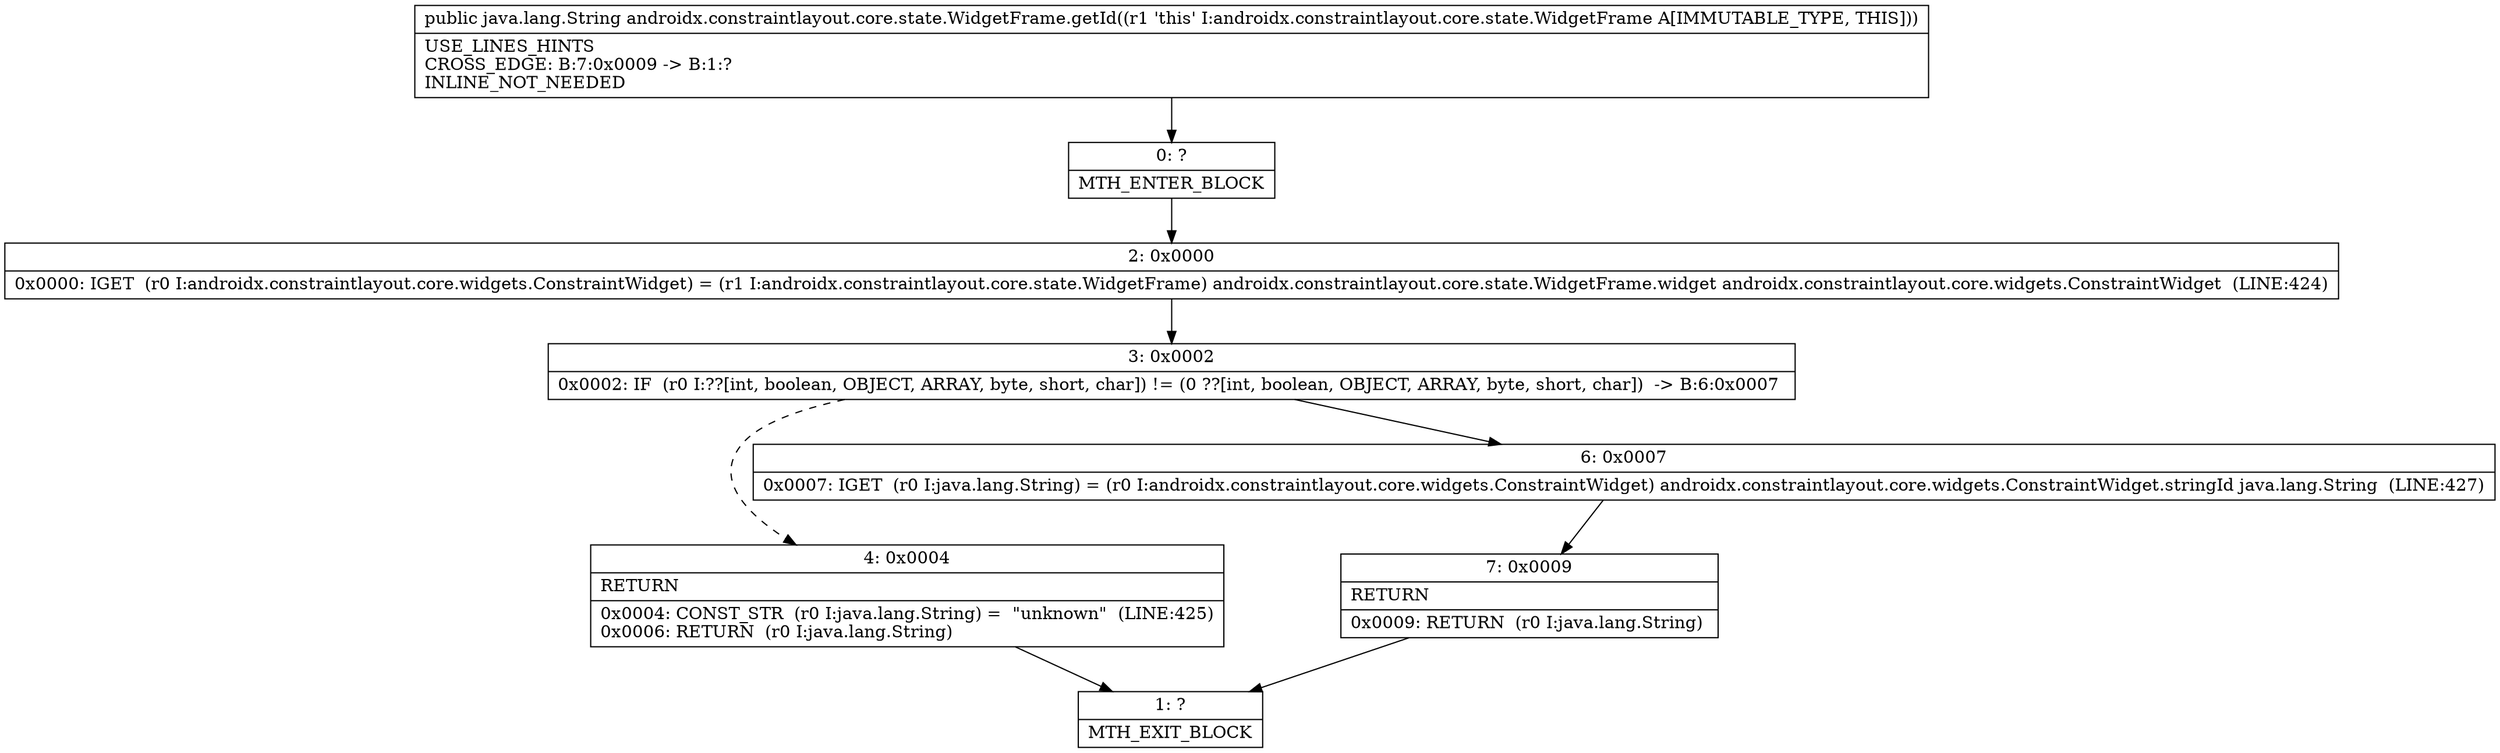 digraph "CFG forandroidx.constraintlayout.core.state.WidgetFrame.getId()Ljava\/lang\/String;" {
Node_0 [shape=record,label="{0\:\ ?|MTH_ENTER_BLOCK\l}"];
Node_2 [shape=record,label="{2\:\ 0x0000|0x0000: IGET  (r0 I:androidx.constraintlayout.core.widgets.ConstraintWidget) = (r1 I:androidx.constraintlayout.core.state.WidgetFrame) androidx.constraintlayout.core.state.WidgetFrame.widget androidx.constraintlayout.core.widgets.ConstraintWidget  (LINE:424)\l}"];
Node_3 [shape=record,label="{3\:\ 0x0002|0x0002: IF  (r0 I:??[int, boolean, OBJECT, ARRAY, byte, short, char]) != (0 ??[int, boolean, OBJECT, ARRAY, byte, short, char])  \-\> B:6:0x0007 \l}"];
Node_4 [shape=record,label="{4\:\ 0x0004|RETURN\l|0x0004: CONST_STR  (r0 I:java.lang.String) =  \"unknown\"  (LINE:425)\l0x0006: RETURN  (r0 I:java.lang.String) \l}"];
Node_1 [shape=record,label="{1\:\ ?|MTH_EXIT_BLOCK\l}"];
Node_6 [shape=record,label="{6\:\ 0x0007|0x0007: IGET  (r0 I:java.lang.String) = (r0 I:androidx.constraintlayout.core.widgets.ConstraintWidget) androidx.constraintlayout.core.widgets.ConstraintWidget.stringId java.lang.String  (LINE:427)\l}"];
Node_7 [shape=record,label="{7\:\ 0x0009|RETURN\l|0x0009: RETURN  (r0 I:java.lang.String) \l}"];
MethodNode[shape=record,label="{public java.lang.String androidx.constraintlayout.core.state.WidgetFrame.getId((r1 'this' I:androidx.constraintlayout.core.state.WidgetFrame A[IMMUTABLE_TYPE, THIS]))  | USE_LINES_HINTS\lCROSS_EDGE: B:7:0x0009 \-\> B:1:?\lINLINE_NOT_NEEDED\l}"];
MethodNode -> Node_0;Node_0 -> Node_2;
Node_2 -> Node_3;
Node_3 -> Node_4[style=dashed];
Node_3 -> Node_6;
Node_4 -> Node_1;
Node_6 -> Node_7;
Node_7 -> Node_1;
}

